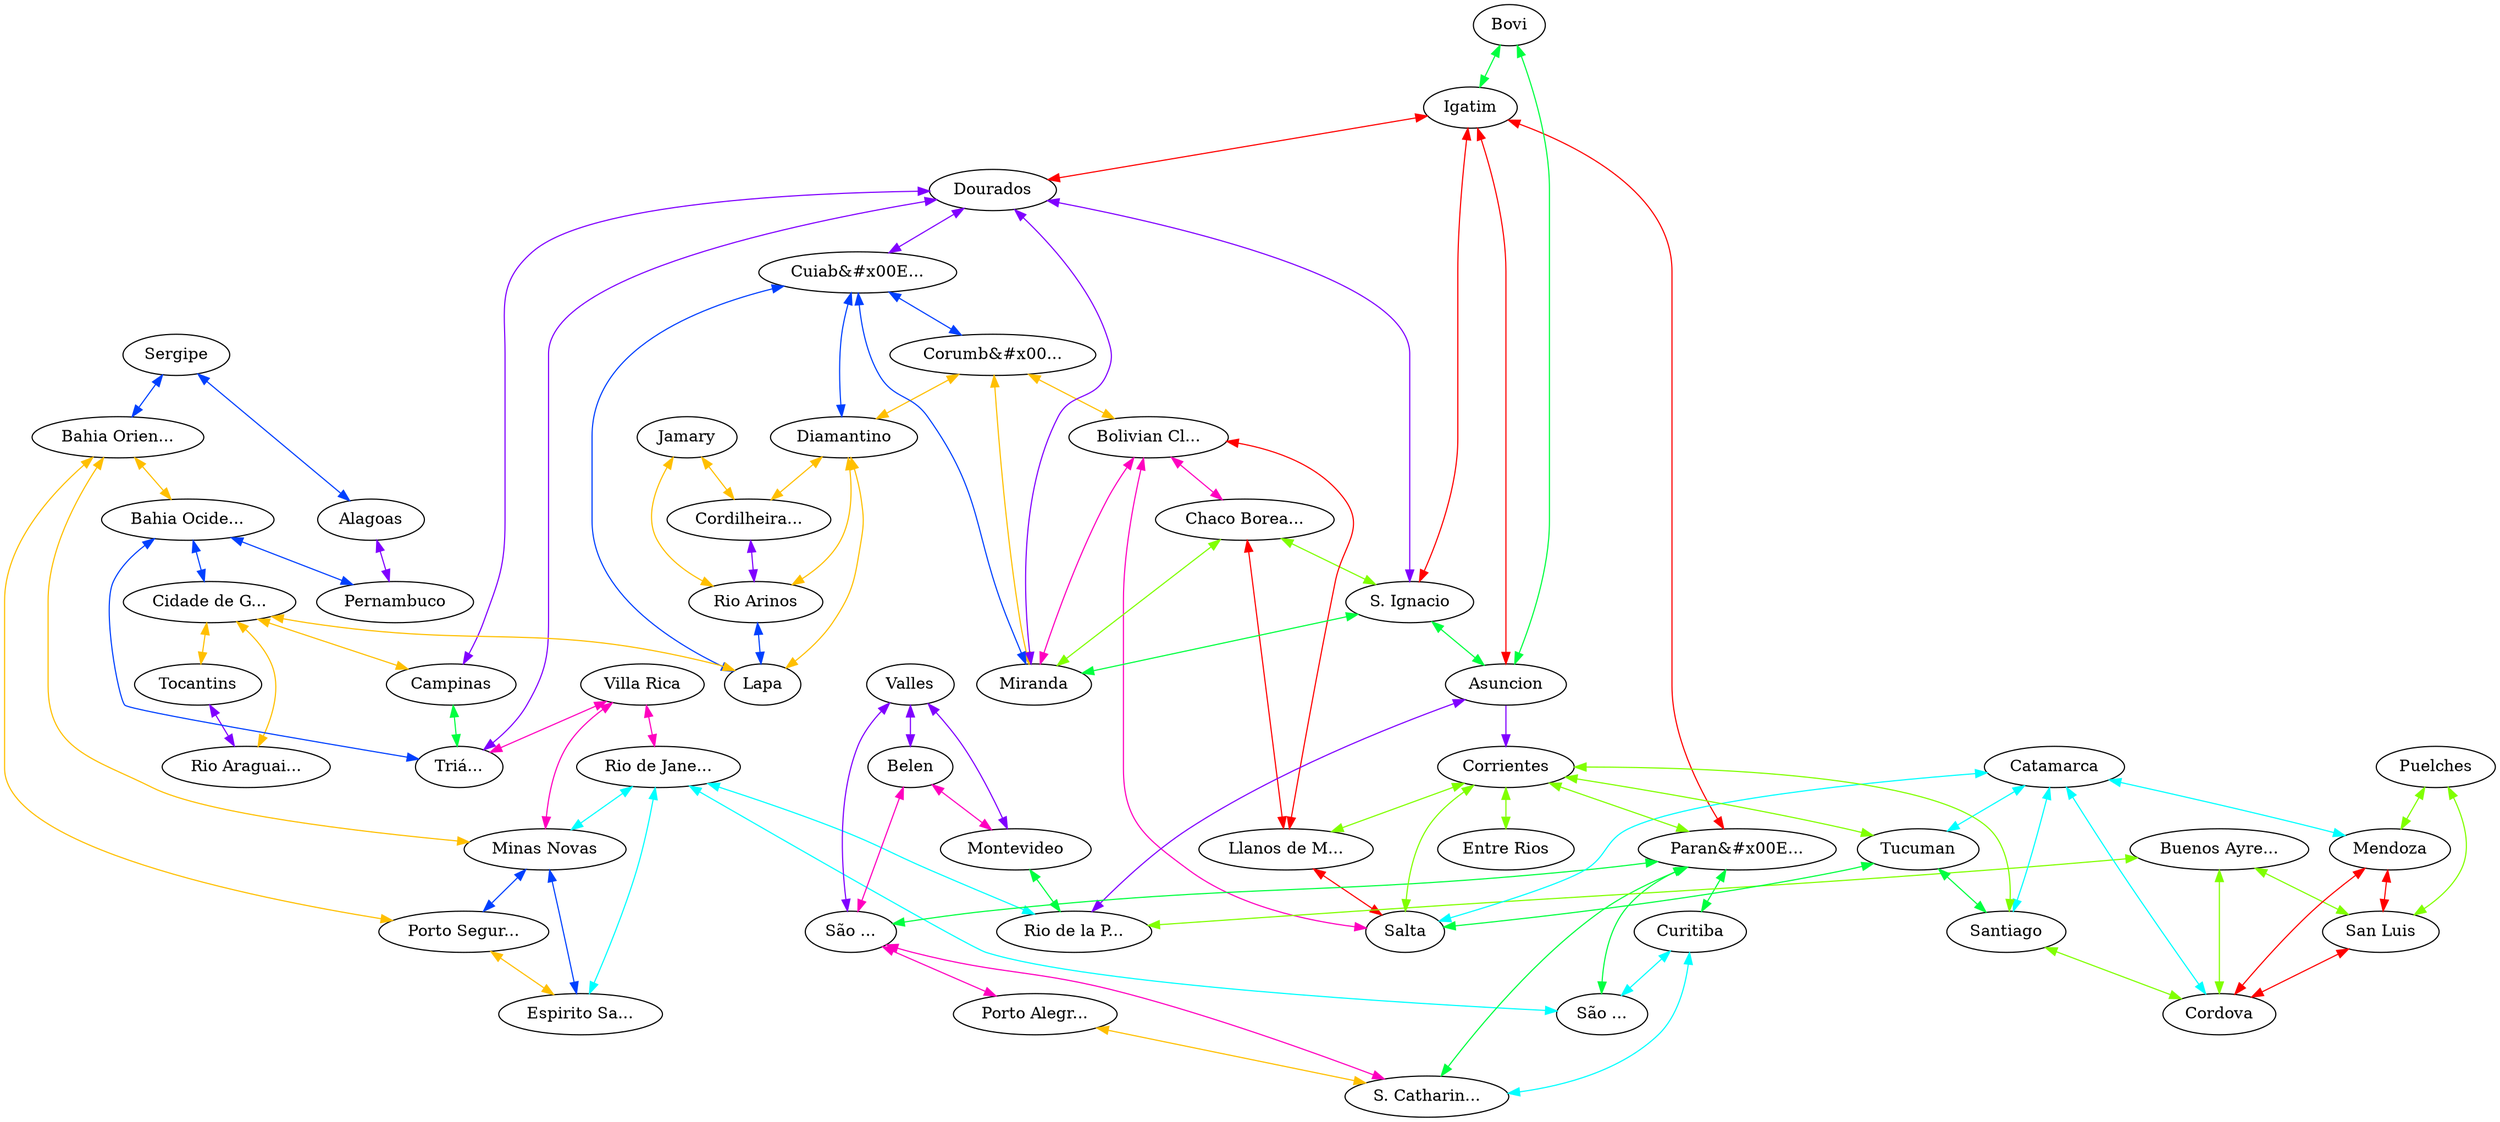 graph x {
"Rio de la Plata" [pos="3.375,-7.625",label="Rio de la P..."]
"Jamary" [pos="1.80555555555556,-1.40277777777778",label="Jamary"]
"Cordilheira Geral" [pos="1.48611111111111,-1.90277777777778",label="Cordilheira..."]
"Rio Arinos" [pos="2.88888888888889,-1.51388888888889",label="Rio Arinos"]
"Diamantino" [pos="3.23611111111111,-2.30555555555556",label="Diamantino"]
"Lapa" [pos="4.11111111111111,-2.33333333333333",label="Lapa"]
"Corumb&#x00E1;" [pos="3.08333333333333,-3.19444444444444",label="Corumb&#x00..."]
"Cuiab&#x00E1;" [pos="3.76388888888889,-2.88888888888889",label="Cuiab&#x00E..."]
"Miranda" [pos="3.09722222222222,-3.79166666666667",label="Miranda"]
"Dourados" [pos="3.90277777777778,-3.73611111111111",label="Dourados"]
"Rio Araguaia" [pos="4.65277777777778,-1.76388888888889",label="Rio Araguai..."]
"Tocantins" [pos="5.11111111111111,-1.63888888888889",label="Tocantins"]
"Cidade de Goyaz" [pos="4.88888888888889,-2.45833333333333",label="Cidade de G..."]
"Campinas" [pos="4.72222222222222,-3.06944444444444",label="Campinas"]
"Bahia Ocidental" [pos="5.625,-2.09722222222222",label="Bahia Ocide..."]
"Pernambuco" [pos="6.40277777777778,-1.38888888888889",label="Pernambuco"]
"Alagoas" [pos="7.55555555555556,-1.68055555555556",label="Alagoas"]
"Sergipe" [pos="7.23611111111111,-2.05555555555556",label="Sergipe"]
"Bahia Oriental" [pos="6.55555555555556,-2.72222222222222",label="Bahia Orien..."]
"Porto Seguro" [pos="6.76388888888889,-3.65277777777778",label="Porto Segur..."]
"Minas Novas" [pos="6.125,-3.58333333333333",label="Minas Novas"]
"Espirito Santo" [pos="6.33333333333333,-4.19444444444444",label="Espirito Sa..."]
"Rio de Janeiro" [pos="5.58333333333333,-4.58333333333333",label="Rio de Jane..."]
"Villa Rica" [pos="5.30555555555556,-4.06944444444444",label="Villa Rica"]
"Tri&#x00E1;ngulo Mineiro" [pos="5.45833333333333,-3.22222222222222",label="Tri&#x00E1;..."]
"Bolivian Claim" [pos="2.41666666666667,-3.40277777777778",label="Bolivian Cl..."]
"Chaco Boreal" [pos="2.69444444444444,-4.16666666666667",label="Chaco Borea..."]
"Llanos de Manso" [pos="2.43055555555556,-4.625",label="Llanos de M..."]
"S. Ignacio" [pos="3.125,-4.38888888888889",label="S. Ignacio"]
"Igatim" [pos="3.52777777777778,-4.65277777777778",label="Igatim"]
"Bovi" [pos="3.48611111111111,-5.25",label="Bovi"]
"Asuncion" [pos="3.18055555555556,-5.06944444444444",label="Asuncion"]
"S&#x00E3;o Paulo" [pos="4.23611111111111,-4.31944444444444",label="S&#x00E3;o ..."]
"Curitiba" [pos="4.83333333333333,-5.08333333333333",label="Curitiba"]
"Paran&#x00E1;" [pos="4.23611111111111,-5.31944444444444",label="Paran&#x00E..."]
"S&#x00E3;o Pedro" [pos="3.95833333333333,-5.73611111111111",label="S&#x00E3;o ..."]
"Porto Alegre" [pos="4.22222222222222,-6.33333333333333",label="Porto Alegr..."]
"S. Catharina" [pos="4.75,-5.72222222222222",label="S. Catharin..."]
"Valles" [pos="3.70833333333333,-6.68055555555556",label="Valles"]
"Belen" [pos="3.22222222222222,-6.36111111111111",label="Belen"]
"Montevideo" [pos="3.31944444444444,-6.93055555555556",label="Montevideo"]
"Buenos Ayres" [pos="2.59722222222222,-7.83333333333333",label="Buenos Ayre..."]
"San Luis" [pos="1.66666666666667,-7.76388888888889",label="San Luis"]
"Puelches" [pos="1.01388888888889,-7.93055555555556",label="Puelches"]
"Mendoza" [pos="1.19444444444444,-6.875",label="Mendoza"]
"Cordova" [pos="1.93055555555556,-7.13888888888889",label="Cordova"]
"Catamarca" [pos="1.26388888888889,-6.16666666666667",label="Catamarca"]
"Santiago" [pos="2.19444444444444,-6.44444444444444",label="Santiago"]
"Tucuman" [pos="1.90277777777778,-5.83333333333333",label="Tucuman"]
"Salta" [pos="1.56944444444444,-5.02777777777778",label="Salta"]
"Corrientes" [pos="2.59722222222222,-5.55555555555556",label="Corrientes"]
"Entre Rios" [pos="2.80555555555556,-6.06944444444444",label="Entre Rios"]
"Jamary" -- "Rio Arinos" [dir="both",color="0.125,1,1"]
"Jamary" -- "Cordilheira Geral" [dir="both",color="0.125,1,1"]
"Buenos Ayres" -- "Rio de la Plata" [dir="both",color="0.25,1,1"]
"Buenos Ayres" -- "Cordova" [dir="both",color="0.25,1,1"]
"Buenos Ayres" -- "San Luis" [dir="both",color="0.25,1,1"]
"Bovi" -- "Asuncion" [dir="both",color="0.375,1,1"]
"Bovi" -- "Igatim" [dir="both",color="0.375,1,1"]
"Catamarca" -- "Santiago" [dir="both",color="0.5,1,1"]
"Catamarca" -- "Salta" [dir="both",color="0.5,1,1"]
"Catamarca" -- "Mendoza" [dir="both",color="0.5,1,1"]
"Catamarca" -- "Cordova" [dir="both",color="0.5,1,1"]
"Catamarca" -- "Tucuman" [dir="both",color="0.5,1,1"]
"Sergipe" -- "Alagoas" [dir="both",color="0.625,1,1"]
"Sergipe" -- "Bahia Oriental" [dir="both",color="0.625,1,1"]
"Valles" -- "Montevideo" [dir="both",color="0.75,1,1"]
"Valles" -- "Belen" [dir="both",color="0.75,1,1"]
"Valles" -- "S&#x00E3;o Pedro" [dir="both",color="0.75,1,1"]
"Belen" -- "Montevideo" [dir="both",color="0.875,1,1"]
"Belen" -- "S&#x00E3;o Pedro" [dir="both",color="0.875,1,1"]
"Igatim" -- "S. Ignacio" [dir="both",color="1,1,1"]
"Igatim" -- "Asuncion" [dir="both",color="1,1,1"]
"Igatim" -- "Paran&#x00E1;" [dir="both",color="1,1,1"]
"Igatim" -- "Dourados" [dir="both",color="1,1,1"]
"Bahia Oriental" -- "Minas Novas" [dir="both",color="0.125,1,1"]
"Bahia Oriental" -- "Porto Seguro" [dir="both",color="0.125,1,1"]
"Bahia Oriental" -- "Bahia Ocidental" [dir="both",color="0.125,1,1"]
"Corrientes" -- "Santiago" [dir="both",color="0.25,1,1"]
"Corrientes" -- "Entre Rios" [dir="both",color="0.25,1,1"]
"Corrientes" -- "Salta" [dir="both",color="0.25,1,1"]
"Corrientes" -- "Paran&#x00E1;" [dir="both",color="0.25,1,1"]
"Corrientes" -- "Tucuman" [dir="both",color="0.25,1,1"]
"Corrientes" -- "Llanos de Manso" [dir="both",color="0.25,1,1"]
"Paran&#x00E1;" -- "S. Catharina" [dir="both",color="0.375,1,1"]
"Paran&#x00E1;" -- "S&#x00E3;o Pedro" [dir="both",color="0.375,1,1"]
"Paran&#x00E1;" -- "Curitiba" [dir="both",color="0.375,1,1"]
"Paran&#x00E1;" -- "S&#x00E3;o Paulo" [dir="both",color="0.375,1,1"]
"Curitiba" -- "S. Catharina" [dir="both",color="0.5,1,1"]
"Curitiba" -- "S&#x00E3;o Paulo" [dir="both",color="0.5,1,1"]
"Bahia Ocidental" -- "Tri&#x00E1;ngulo Mineiro" [dir="both",color="0.625,1,1"]
"Bahia Ocidental" -- "Cidade de Goyaz" [dir="both",color="0.625,1,1"]
"Bahia Ocidental" -- "Pernambuco" [dir="both",color="0.625,1,1"]
"Dourados" -- "S. Ignacio" [dir="both",color="0.75,1,1"]
"Dourados" -- "Tri&#x00E1;ngulo Mineiro" [dir="both",color="0.75,1,1"]
"Dourados" -- "Campinas" [dir="both",color="0.75,1,1"]
"Dourados" -- "Miranda" [dir="both",color="0.75,1,1"]
"Dourados" -- "Cuiab&#x00E1;" [dir="both",color="0.75,1,1"]
"Villa Rica" -- "Minas Novas" [dir="both",color="0.875,1,1"]
"Villa Rica" -- "Tri&#x00E1;ngulo Mineiro" [dir="both",color="0.875,1,1"]
"Villa Rica" -- "Rio de Janeiro" [dir="both",color="0.875,1,1"]
"Cidade de Goyaz" -- "Rio Araguaia" [dir="both",color="0.125,1,1"]
"Cidade de Goyaz" -- "Campinas" [dir="both",color="0.125,1,1"]
"Cidade de Goyaz" -- "Lapa" [dir="both",color="0.125,1,1"]
"Cidade de Goyaz" -- "Tocantins" [dir="both",color="0.125,1,1"]
"Puelches" -- "Mendoza" [dir="both",color="0.25,1,1"]
"Puelches" -- "San Luis" [dir="both",color="0.25,1,1"]
"Tucuman" -- "Santiago" [dir="both",color="0.375,1,1"]
"Tucuman" -- "Salta" [dir="both",color="0.375,1,1"]
"Rio de Janeiro" -- "Minas Novas" [dir="both",color="0.5,1,1"]
"Rio de Janeiro" -- "Rio de la Plata" [dir="both",color="0.5,1,1"]
"Rio de Janeiro" -- "Espirito Santo" [dir="both",color="0.5,1,1"]
"Rio de Janeiro" -- "S&#x00E3;o Paulo" [dir="both",color="0.5,1,1"]
"Cuiab&#x00E1;" -- "Corumb&#x00E1;" [dir="both",color="0.625,1,1"]
"Cuiab&#x00E1;" -- "Miranda" [dir="both",color="0.625,1,1"]
"Cuiab&#x00E1;" -- "Lapa" [dir="both",color="0.625,1,1"]
"Cuiab&#x00E1;" -- "Diamantino" [dir="both",color="0.625,1,1"]
"Tocantins" -- "Rio Araguaia" [dir="both",color="0.75,1,1"]
"S&#x00E3;o Pedro" -- "S. Catharina" [dir="both",color="0.875,1,1"]
"S&#x00E3;o Pedro" -- "Porto Alegre" [dir="both",color="0.875,1,1"]
"Llanos de Manso" -- "Salta" [dir="both",color="1,1,1"]
"Llanos de Manso" -- "Bolivian Claim" [dir="both",color="1,1,1"]
"Llanos de Manso" -- "Chaco Boreal" [dir="both",color="1,1,1"]
"Corumb&#x00E1;" -- "Bolivian Claim" [dir="both",color="0.125,1,1"]
"Corumb&#x00E1;" -- "Miranda" [dir="both",color="0.125,1,1"]
"Corumb&#x00E1;" -- "Diamantino" [dir="both",color="0.125,1,1"]
"Campinas" -- "Tri&#x00E1;ngulo Mineiro" [dir="both",color="0.375,1,1"]
"Minas Novas" -- "Espirito Santo" [dir="both",color="0.625,1,1"]
"Minas Novas" -- "Porto Seguro" [dir="both",color="0.625,1,1"]
"Alagoas" -- "Pernambuco" [dir="both",color="0.75,1,1"]
"Bolivian Claim" -- "Salta" [dir="both",color="0.875,1,1"]
"Bolivian Claim" -- "Miranda" [dir="both",color="0.875,1,1"]
"Bolivian Claim" -- "Chaco Boreal" [dir="both",color="0.875,1,1"]
"Mendoza" -- "Cordova" [dir="both",color="1,1,1"]
"Mendoza" -- "San Luis" [dir="both",color="1,1,1"]
"Diamantino" -- "Rio Arinos" [dir="both",color="0.125,1,1"]
"Diamantino" -- "Cordilheira Geral" [dir="both",color="0.125,1,1"]
"Diamantino" -- "Lapa" [dir="both",color="0.125,1,1"]
"Chaco Boreal" -- "S. Ignacio" [dir="both",color="0.25,1,1"]
"Chaco Boreal" -- "Miranda" [dir="both",color="0.25,1,1"]
"S. Ignacio" -- "Asuncion" [dir="both",color="0.375,1,1"]
"S. Ignacio" -- "Miranda" [dir="both",color="0.375,1,1"]
"Cordilheira Geral" -- "Rio Arinos" [dir="both",color="0.75,1,1"]
"San Luis" -- "Cordova" [dir="both",color="1,1,1"]
"Porto Alegre" -- "S. Catharina" [dir="both",color="0.125,1,1"]
"Santiago" -- "Cordova" [dir="both",color="0.25,1,1"]
"Montevideo" -- "Rio de la Plata" [dir="both",color="0.375,1,1"]
"Rio Arinos" -- "Lapa" [dir="both",color="0.625,1,1"]
"Asuncion" -- "Corrientes" [dir="forward",color="0.75,1,1"]
"Asuncion" -- "Rio de la Plata" [dir="both",color="0.75,1,1"]
"Porto Seguro" -- "Espirito Santo" [dir="both",color="0.125,1,1"]
}
